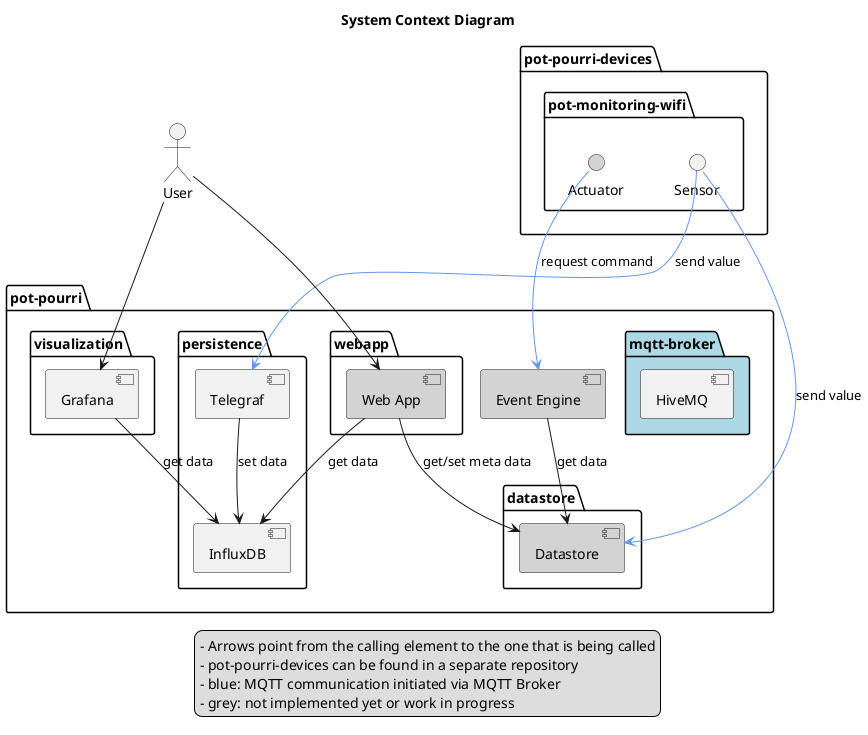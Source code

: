 @startuml
skinparam componentStyle uml2

title System Context Diagram

actor User

package "pot-pourri" {
    [Event Engine] #LightGrey

    package "mqtt-broker" #LightBlue {  
        [HiveMQ] as MQTTBroker
    }

    package "persistence" {
        [InfluxDB]
        [Telegraf]
    }
    
    package "visualization" {
        [Grafana]
    }

    package "webapp" {
        [Web App] #LightGrey
    }

    package "datastore" {
        [Datastore] #LightGrey
    }
}

package "pot-pourri-devices" {
    package "pot-monitoring-wifi" {
        () "Sensor"
        () "Actuator" #LightGrey
    }
}

User --> [Grafana]

[Grafana] --> [InfluxDB] : get data

[Sensor] --> [Telegraf] #CornflowerBlue : send value
[Sensor] --> [Datastore] #CornflowerBlue : send value
[Telegraf] --> [InfluxDB] : set data

User --> [Web App]
[Web App] --> [Datastore] : get/set meta data
[Web App] --> [InfluxDB] : get data

[Event Engine] --> [Datastore] : get data
[Actuator] --> [Event Engine] #CornflowerBlue : request command

legend 
    - Arrows point from the calling element to the one that is being called
    - pot-pourri-devices can be found in a separate repository
    - blue: MQTT communication initiated via MQTT Broker
    - grey: not implemented yet or work in progress
    'Devices have to call other participants in order to allow energy savings with deep-sleep mode.
    'Deep-sleep mode might not be relevant for Actuators since they will need a lot more energy and therefore an external power supply.
endlegend
@enduml
